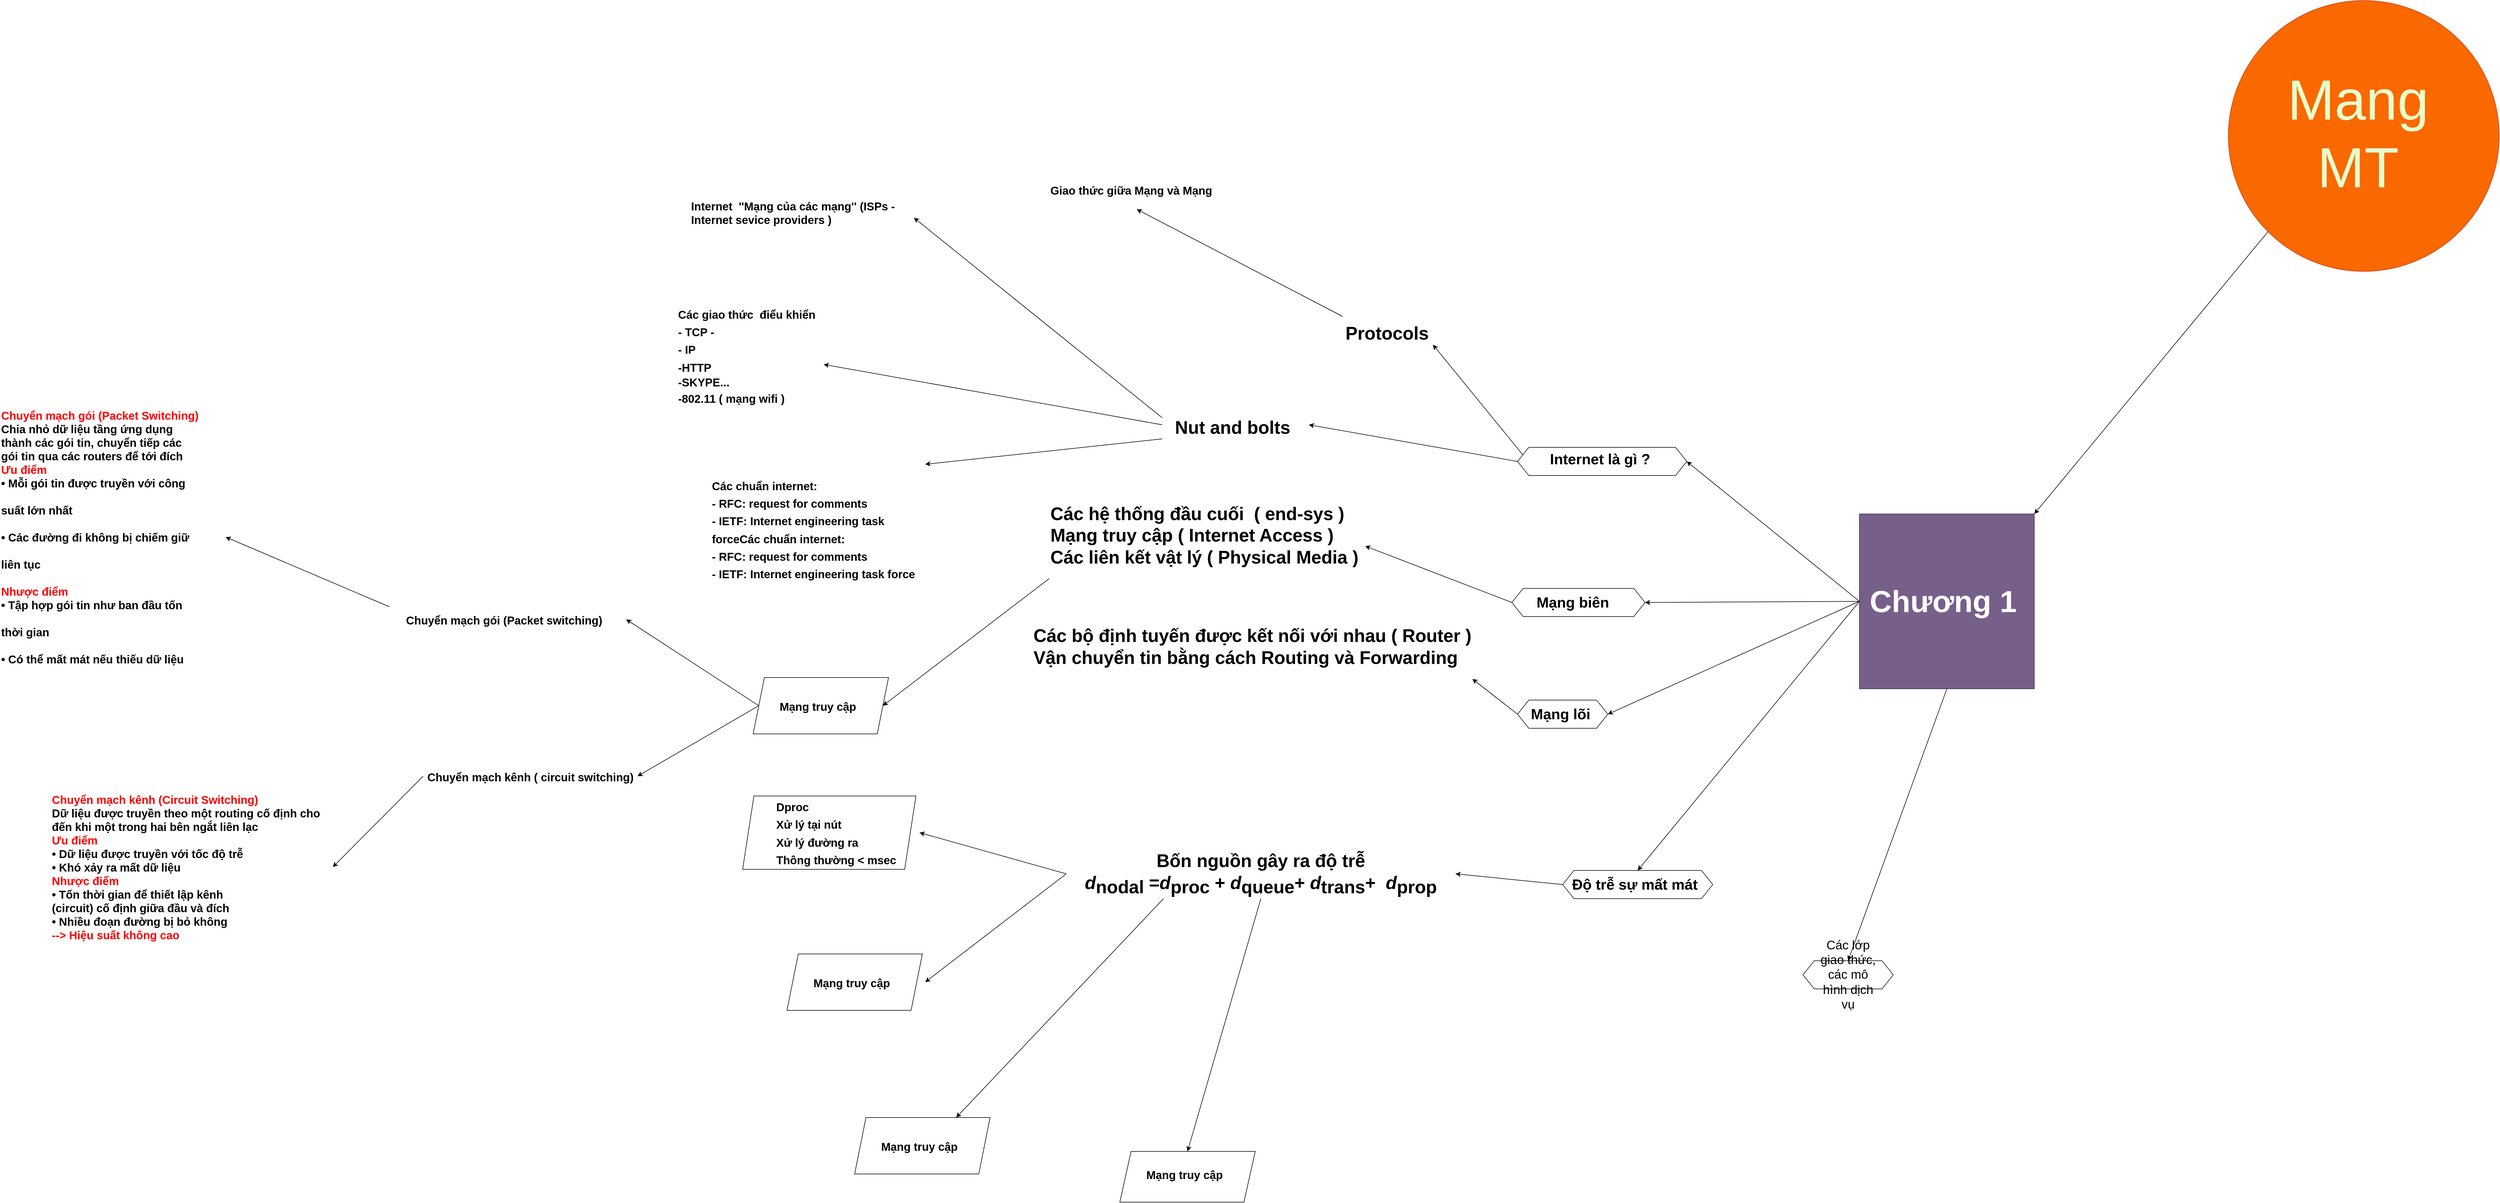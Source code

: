 <mxfile version="16.1.0" type="github">
  <diagram id="OCLmYliL-QsjUEEW-w4G" name="Page-1">
    <mxGraphModel dx="16888" dy="14814" grid="1" gridSize="10" guides="1" tooltips="1" connect="1" arrows="1" fold="1" page="1" pageScale="1" pageWidth="827" pageHeight="1169" math="0" shadow="0">
      <root>
        <mxCell id="0" />
        <mxCell id="1" parent="0" />
        <mxCell id="vn0Vrh5mU_HgXY0BwfP5-25" style="edgeStyle=none;rounded=0;orthogonalLoop=1;jettySize=auto;html=1;exitX=0;exitY=0.5;exitDx=0;exitDy=0;fontColor=#000000;entryX=1;entryY=0.5;entryDx=0;entryDy=0;" edge="1" parent="1" source="vn0Vrh5mU_HgXY0BwfP5-12" target="vn0Vrh5mU_HgXY0BwfP5-20">
          <mxGeometry relative="1" as="geometry">
            <mxPoint x="56.0" y="-5227.462" as="targetPoint" />
          </mxGeometry>
        </mxCell>
        <mxCell id="vn0Vrh5mU_HgXY0BwfP5-26" style="edgeStyle=none;rounded=0;orthogonalLoop=1;jettySize=auto;html=1;exitX=0;exitY=0.5;exitDx=0;exitDy=0;entryX=1;entryY=0.5;entryDx=0;entryDy=0;fontColor=#000000;" edge="1" parent="1" source="vn0Vrh5mU_HgXY0BwfP5-12" target="vn0Vrh5mU_HgXY0BwfP5-18">
          <mxGeometry relative="1" as="geometry" />
        </mxCell>
        <mxCell id="vn0Vrh5mU_HgXY0BwfP5-27" style="edgeStyle=none;rounded=0;orthogonalLoop=1;jettySize=auto;html=1;exitX=0;exitY=0.5;exitDx=0;exitDy=0;entryX=1;entryY=0.5;entryDx=0;entryDy=0;fontColor=#000000;" edge="1" parent="1" source="vn0Vrh5mU_HgXY0BwfP5-12" target="vn0Vrh5mU_HgXY0BwfP5-22">
          <mxGeometry relative="1" as="geometry" />
        </mxCell>
        <mxCell id="vn0Vrh5mU_HgXY0BwfP5-28" style="edgeStyle=none;rounded=0;orthogonalLoop=1;jettySize=auto;html=1;exitX=0;exitY=0.5;exitDx=0;exitDy=0;entryX=0.5;entryY=0;entryDx=0;entryDy=0;fontColor=#000000;" edge="1" parent="1" source="vn0Vrh5mU_HgXY0BwfP5-12" target="vn0Vrh5mU_HgXY0BwfP5-16">
          <mxGeometry relative="1" as="geometry" />
        </mxCell>
        <mxCell id="vn0Vrh5mU_HgXY0BwfP5-29" style="edgeStyle=none;rounded=0;orthogonalLoop=1;jettySize=auto;html=1;exitX=0.5;exitY=1;exitDx=0;exitDy=0;entryX=0.5;entryY=0;entryDx=0;entryDy=0;fontColor=#000000;" edge="1" parent="1" source="vn0Vrh5mU_HgXY0BwfP5-12" target="vn0Vrh5mU_HgXY0BwfP5-14">
          <mxGeometry relative="1" as="geometry" />
        </mxCell>
        <mxCell id="vn0Vrh5mU_HgXY0BwfP5-12" value="" style="whiteSpace=wrap;html=1;aspect=fixed;fontColor=#FFFFFF;fillColor=#76608a;strokeColor=#432D57;" vertex="1" parent="1">
          <mxGeometry x="126" y="-5380" width="310" height="310" as="geometry" />
        </mxCell>
        <mxCell id="vn0Vrh5mU_HgXY0BwfP5-13" value="&lt;font color=&quot;#ffffff&quot;&gt;Chương 1&lt;/font&gt;" style="text;html=1;strokeColor=none;fillColor=none;align=center;verticalAlign=middle;whiteSpace=wrap;rounded=0;fontColor=#000000;fontSize=54;fontStyle=1" vertex="1" parent="1">
          <mxGeometry x="120" y="-5260" width="309" height="70" as="geometry" />
        </mxCell>
        <mxCell id="vn0Vrh5mU_HgXY0BwfP5-14" value="" style="shape=hexagon;perimeter=hexagonPerimeter2;whiteSpace=wrap;html=1;fixedSize=1;fontColor=#000000;" vertex="1" parent="1">
          <mxGeometry x="26" y="-4588" width="160" height="50" as="geometry" />
        </mxCell>
        <mxCell id="vn0Vrh5mU_HgXY0BwfP5-15" value="Các lớp giao thức, các mô hình dịch vụ" style="text;html=1;strokeColor=none;fillColor=none;align=center;verticalAlign=middle;whiteSpace=wrap;rounded=0;fontColor=#000000;fontSize=22;" vertex="1" parent="1">
          <mxGeometry x="46" y="-4578" width="120" height="30" as="geometry" />
        </mxCell>
        <mxCell id="vn0Vrh5mU_HgXY0BwfP5-73" style="edgeStyle=none;rounded=0;orthogonalLoop=1;jettySize=auto;html=1;exitX=0;exitY=0.5;exitDx=0;exitDy=0;entryX=1;entryY=0.5;entryDx=0;entryDy=0;fontSize=100;fontColor=#FFFFFF;" edge="1" parent="1" source="vn0Vrh5mU_HgXY0BwfP5-16" target="vn0Vrh5mU_HgXY0BwfP5-72">
          <mxGeometry relative="1" as="geometry" />
        </mxCell>
        <mxCell id="vn0Vrh5mU_HgXY0BwfP5-16" value="" style="shape=hexagon;perimeter=hexagonPerimeter2;whiteSpace=wrap;html=1;fixedSize=1;fontColor=#000000;" vertex="1" parent="1">
          <mxGeometry x="-400" y="-4748" width="266" height="50" as="geometry" />
        </mxCell>
        <mxCell id="vn0Vrh5mU_HgXY0BwfP5-17" value="Độ trễ sự mất mát" style="text;html=1;strokeColor=none;fillColor=none;align=center;verticalAlign=middle;whiteSpace=wrap;rounded=0;fontColor=#000000;fontStyle=1;fontSize=26;" vertex="1" parent="1">
          <mxGeometry x="-390" y="-4738" width="236" height="30" as="geometry" />
        </mxCell>
        <mxCell id="vn0Vrh5mU_HgXY0BwfP5-18" value="" style="shape=hexagon;perimeter=hexagonPerimeter2;whiteSpace=wrap;html=1;fixedSize=1;fontColor=#000000;" vertex="1" parent="1">
          <mxGeometry x="-490" y="-5248" width="236" height="50" as="geometry" />
        </mxCell>
        <mxCell id="vn0Vrh5mU_HgXY0BwfP5-49" style="edgeStyle=none;rounded=0;orthogonalLoop=1;jettySize=auto;html=1;exitX=0;exitY=0.5;exitDx=0;exitDy=0;entryX=1;entryY=0.5;entryDx=0;entryDy=0;fontSize=32;fontColor=#000000;" edge="1" parent="1" source="vn0Vrh5mU_HgXY0BwfP5-19" target="vn0Vrh5mU_HgXY0BwfP5-48">
          <mxGeometry relative="1" as="geometry" />
        </mxCell>
        <mxCell id="vn0Vrh5mU_HgXY0BwfP5-19" value="Mạng biên" style="text;html=1;strokeColor=none;fillColor=none;align=center;verticalAlign=middle;whiteSpace=wrap;rounded=0;fontColor=#000000;fontStyle=1;fontSize=26;" vertex="1" parent="1">
          <mxGeometry x="-490" y="-5238" width="216" height="30" as="geometry" />
        </mxCell>
        <mxCell id="vn0Vrh5mU_HgXY0BwfP5-31" style="edgeStyle=none;rounded=0;orthogonalLoop=1;jettySize=auto;html=1;exitX=0;exitY=0.5;exitDx=0;exitDy=0;entryX=1;entryY=0.5;entryDx=0;entryDy=0;fontColor=#000000;" edge="1" parent="1" source="vn0Vrh5mU_HgXY0BwfP5-20" target="vn0Vrh5mU_HgXY0BwfP5-30">
          <mxGeometry relative="1" as="geometry" />
        </mxCell>
        <mxCell id="vn0Vrh5mU_HgXY0BwfP5-44" style="edgeStyle=none;rounded=0;orthogonalLoop=1;jettySize=auto;html=1;exitX=0;exitY=0.25;exitDx=0;exitDy=0;entryX=1;entryY=1;entryDx=0;entryDy=0;fontSize=26;fontColor=#000000;" edge="1" parent="1" source="vn0Vrh5mU_HgXY0BwfP5-20" target="vn0Vrh5mU_HgXY0BwfP5-42">
          <mxGeometry relative="1" as="geometry" />
        </mxCell>
        <mxCell id="vn0Vrh5mU_HgXY0BwfP5-20" value="" style="shape=hexagon;perimeter=hexagonPerimeter2;whiteSpace=wrap;html=1;fixedSize=1;fontColor=#000000;" vertex="1" parent="1">
          <mxGeometry x="-480" y="-5498" width="300" height="50" as="geometry" />
        </mxCell>
        <mxCell id="vn0Vrh5mU_HgXY0BwfP5-21" value="Internet là gì ?&amp;nbsp;" style="text;html=1;strokeColor=none;fillColor=none;align=center;verticalAlign=middle;whiteSpace=wrap;rounded=0;fontColor=#000000;fontStyle=1;fontSize=26;" vertex="1" parent="1">
          <mxGeometry x="-450" y="-5498" width="240" height="42" as="geometry" />
        </mxCell>
        <mxCell id="vn0Vrh5mU_HgXY0BwfP5-53" style="edgeStyle=none;rounded=0;orthogonalLoop=1;jettySize=auto;html=1;exitX=0;exitY=0.5;exitDx=0;exitDy=0;entryX=1;entryY=0.75;entryDx=0;entryDy=0;fontSize=32;fontColor=#000000;" edge="1" parent="1" source="vn0Vrh5mU_HgXY0BwfP5-22" target="vn0Vrh5mU_HgXY0BwfP5-51">
          <mxGeometry relative="1" as="geometry" />
        </mxCell>
        <mxCell id="vn0Vrh5mU_HgXY0BwfP5-22" value="" style="shape=hexagon;perimeter=hexagonPerimeter2;whiteSpace=wrap;html=1;fixedSize=1;fontColor=#000000;" vertex="1" parent="1">
          <mxGeometry x="-480" y="-5050" width="160" height="50" as="geometry" />
        </mxCell>
        <mxCell id="vn0Vrh5mU_HgXY0BwfP5-23" value="Mạng lõi&amp;nbsp;" style="text;html=1;strokeColor=none;fillColor=none;align=center;verticalAlign=middle;whiteSpace=wrap;rounded=0;fontColor=#000000;fontStyle=1;fontSize=26;" vertex="1" parent="1">
          <mxGeometry x="-460" y="-5040" width="120" height="30" as="geometry" />
        </mxCell>
        <mxCell id="vn0Vrh5mU_HgXY0BwfP5-35" style="edgeStyle=none;rounded=0;orthogonalLoop=1;jettySize=auto;html=1;exitX=0;exitY=0.25;exitDx=0;exitDy=0;entryX=1;entryY=0.5;entryDx=0;entryDy=0;fontSize=26;fontColor=#000000;" edge="1" parent="1" source="vn0Vrh5mU_HgXY0BwfP5-30" target="vn0Vrh5mU_HgXY0BwfP5-33">
          <mxGeometry relative="1" as="geometry" />
        </mxCell>
        <mxCell id="vn0Vrh5mU_HgXY0BwfP5-36" style="edgeStyle=none;rounded=0;orthogonalLoop=1;jettySize=auto;html=1;exitX=0;exitY=0.5;exitDx=0;exitDy=0;entryX=1;entryY=0.5;entryDx=0;entryDy=0;fontSize=26;fontColor=#000000;" edge="1" parent="1" source="vn0Vrh5mU_HgXY0BwfP5-30" target="vn0Vrh5mU_HgXY0BwfP5-34">
          <mxGeometry relative="1" as="geometry" />
        </mxCell>
        <mxCell id="vn0Vrh5mU_HgXY0BwfP5-39" style="edgeStyle=none;rounded=0;orthogonalLoop=1;jettySize=auto;html=1;exitX=0;exitY=1;exitDx=0;exitDy=0;entryX=1;entryY=0;entryDx=0;entryDy=0;fontSize=20;fontColor=#000000;" edge="1" parent="1" source="vn0Vrh5mU_HgXY0BwfP5-30" target="vn0Vrh5mU_HgXY0BwfP5-38">
          <mxGeometry relative="1" as="geometry" />
        </mxCell>
        <mxCell id="vn0Vrh5mU_HgXY0BwfP5-30" value="&lt;h1 style=&quot;font-size: 32px&quot;&gt;&lt;font style=&quot;font-size: 32px&quot;&gt;&amp;nbsp; Nut and bolts&lt;/font&gt;&lt;/h1&gt;&lt;p style=&quot;font-size: 32px&quot;&gt;&lt;font style=&quot;font-size: 32px&quot;&gt;.&lt;/font&gt;&lt;/p&gt;" style="text;html=1;strokeColor=none;fillColor=none;spacing=5;spacingTop=-20;whiteSpace=wrap;overflow=hidden;rounded=0;fontColor=#000000;" vertex="1" parent="1">
          <mxGeometry x="-1110" y="-5563" width="260" height="50" as="geometry" />
        </mxCell>
        <mxCell id="vn0Vrh5mU_HgXY0BwfP5-33" value="&lt;h1 style=&quot;font-size: 20px&quot;&gt;&lt;font style=&quot;font-size: 20px&quot;&gt;Internet&amp;nbsp; &#39;&#39;Mạng của các mạng&#39;&#39; (ISPs - Internet sevice providers )&lt;/font&gt;&lt;/h1&gt;&lt;div style=&quot;font-size: 20px&quot;&gt;&lt;br&gt;&lt;/div&gt;" style="text;html=1;strokeColor=none;fillColor=none;spacing=5;spacingTop=-20;whiteSpace=wrap;overflow=hidden;rounded=0;fontColor=#000000;" vertex="1" parent="1">
          <mxGeometry x="-1950" y="-5940" width="400" height="70" as="geometry" />
        </mxCell>
        <mxCell id="vn0Vrh5mU_HgXY0BwfP5-34" value="&lt;font style=&quot;font-size: 20px&quot;&gt;Các giao thức&amp;nbsp; điểu khiển&lt;br&gt;- TCP -&lt;br&gt;- IP&lt;br&gt;-HTTP&amp;nbsp;&lt;br&gt;&lt;/font&gt;&lt;div style=&quot;font-size: 20px&quot;&gt;&lt;span&gt;&lt;font style=&quot;font-size: 20px&quot;&gt;-SKYPE...&lt;/font&gt;&lt;/span&gt;&lt;/div&gt;&lt;font style=&quot;font-size: 20px&quot;&gt;-802.11 ( mạng wifi )&lt;br&gt;&amp;nbsp;&lt;/font&gt;" style="text;html=1;strokeColor=none;fillColor=none;align=left;verticalAlign=middle;whiteSpace=wrap;rounded=0;fontColor=#000000;fontStyle=1;fontSize=26;" vertex="1" parent="1">
          <mxGeometry x="-1970" y="-5760" width="260" height="230" as="geometry" />
        </mxCell>
        <mxCell id="vn0Vrh5mU_HgXY0BwfP5-38" value="&lt;font style=&quot;font-size: 20px&quot;&gt;Các chuẩn internet:&amp;nbsp;&lt;br&gt;- RFC: request for comments&lt;br&gt;- IETF: Internet engineering task forceCác chuẩn internet:&amp;nbsp;&lt;br&gt;- RFC: request for comments&lt;br&gt;- IETF: Internet engineering task force&lt;br&gt;&lt;/font&gt;" style="text;html=1;strokeColor=none;fillColor=none;align=left;verticalAlign=middle;whiteSpace=wrap;rounded=0;fontColor=#000000;fontStyle=1;fontSize=26;" vertex="1" parent="1">
          <mxGeometry x="-1910" y="-5468" width="380" height="230" as="geometry" />
        </mxCell>
        <mxCell id="vn0Vrh5mU_HgXY0BwfP5-45" style="edgeStyle=none;rounded=0;orthogonalLoop=1;jettySize=auto;html=1;exitX=0;exitY=0;exitDx=0;exitDy=0;entryX=0.5;entryY=1;entryDx=0;entryDy=0;fontSize=20;fontColor=#000000;" edge="1" parent="1" source="vn0Vrh5mU_HgXY0BwfP5-42" target="vn0Vrh5mU_HgXY0BwfP5-43">
          <mxGeometry relative="1" as="geometry" />
        </mxCell>
        <mxCell id="vn0Vrh5mU_HgXY0BwfP5-42" value="&lt;h1 style=&quot;font-size: 32px&quot;&gt;Protocols&amp;nbsp;&lt;/h1&gt;" style="text;html=1;strokeColor=none;fillColor=none;spacing=5;spacingTop=-20;whiteSpace=wrap;overflow=hidden;rounded=0;fontColor=#000000;" vertex="1" parent="1">
          <mxGeometry x="-790" y="-5730" width="160" height="50" as="geometry" />
        </mxCell>
        <mxCell id="vn0Vrh5mU_HgXY0BwfP5-43" value="&lt;font style=&quot;font-size: 20px&quot;&gt;Giao thức giữa Mạng và Mạng&amp;nbsp;&lt;br&gt;&lt;/font&gt;" style="text;html=1;strokeColor=none;fillColor=none;align=left;verticalAlign=middle;whiteSpace=wrap;rounded=0;fontColor=#000000;fontStyle=1;fontSize=26;" vertex="1" parent="1">
          <mxGeometry x="-1310" y="-5990" width="310" height="70" as="geometry" />
        </mxCell>
        <mxCell id="vn0Vrh5mU_HgXY0BwfP5-62" style="edgeStyle=none;rounded=0;orthogonalLoop=1;jettySize=auto;html=1;exitX=0;exitY=0.75;exitDx=0;exitDy=0;fontSize=22;fontColor=#000000;entryX=1;entryY=0.5;entryDx=0;entryDy=0;" edge="1" parent="1" source="vn0Vrh5mU_HgXY0BwfP5-48" target="vn0Vrh5mU_HgXY0BwfP5-58">
          <mxGeometry relative="1" as="geometry">
            <mxPoint x="-1680" y="-5070" as="targetPoint" />
          </mxGeometry>
        </mxCell>
        <mxCell id="vn0Vrh5mU_HgXY0BwfP5-48" value="&lt;font style=&quot;font-size: 32px&quot;&gt;Các hệ thống đầu cuối&amp;nbsp; ( end-sys )&lt;br&gt;Mạng truy cập ( Internet Access )&lt;br&gt;Các liên kết vật lý ( Physical Media )&lt;br&gt;&lt;br&gt;&lt;/font&gt;" style="text;html=1;strokeColor=none;fillColor=none;align=left;verticalAlign=middle;whiteSpace=wrap;rounded=0;fontColor=#000000;fontStyle=1;fontSize=26;" vertex="1" parent="1">
          <mxGeometry x="-1310" y="-5438" width="560" height="230" as="geometry" />
        </mxCell>
        <mxCell id="vn0Vrh5mU_HgXY0BwfP5-51" value="&lt;font style=&quot;font-size: 32px&quot;&gt;Các bộ định tuyến được kết nối với nhau ( Router )&lt;br&gt;Vận chuyển tin bằng cách Routing và Forwarding&lt;br&gt;&lt;/font&gt;" style="text;html=1;strokeColor=none;fillColor=none;align=left;verticalAlign=middle;whiteSpace=wrap;rounded=0;fontColor=#000000;fontStyle=1;fontSize=26;" vertex="1" parent="1">
          <mxGeometry x="-1340" y="-5260" width="780" height="230" as="geometry" />
        </mxCell>
        <mxCell id="vn0Vrh5mU_HgXY0BwfP5-66" style="edgeStyle=none;rounded=0;orthogonalLoop=1;jettySize=auto;html=1;exitX=0;exitY=0.25;exitDx=0;exitDy=0;entryX=1;entryY=0.5;entryDx=0;entryDy=0;fontSize=22;fontColor=#FF0000;" edge="1" parent="1" source="vn0Vrh5mU_HgXY0BwfP5-56" target="vn0Vrh5mU_HgXY0BwfP5-65">
          <mxGeometry relative="1" as="geometry" />
        </mxCell>
        <mxCell id="vn0Vrh5mU_HgXY0BwfP5-56" value="&lt;font style=&quot;font-size: 20px&quot;&gt;&amp;nbsp; &amp;nbsp; &amp;nbsp;Chuyển mạch gói (Packet switching)&lt;br&gt;&lt;/font&gt;" style="text;html=1;strokeColor=none;fillColor=none;align=left;verticalAlign=middle;whiteSpace=wrap;rounded=0;fontColor=#000000;fontStyle=1;fontSize=26;" vertex="1" parent="1">
          <mxGeometry x="-2480" y="-5238" width="420" height="90" as="geometry" />
        </mxCell>
        <mxCell id="vn0Vrh5mU_HgXY0BwfP5-68" style="edgeStyle=none;rounded=0;orthogonalLoop=1;jettySize=auto;html=1;exitX=0;exitY=0.5;exitDx=0;exitDy=0;entryX=1;entryY=0.5;entryDx=0;entryDy=0;fontSize=22;fontColor=#FF0000;" edge="1" parent="1" source="vn0Vrh5mU_HgXY0BwfP5-57" target="vn0Vrh5mU_HgXY0BwfP5-67">
          <mxGeometry relative="1" as="geometry" />
        </mxCell>
        <mxCell id="vn0Vrh5mU_HgXY0BwfP5-57" value="&lt;font style=&quot;font-size: 20px&quot;&gt;&amp;nbsp;Chuyển mạch kênh ( circuit switching)&lt;br&gt;&lt;/font&gt;" style="text;html=1;strokeColor=none;fillColor=none;align=left;verticalAlign=middle;whiteSpace=wrap;rounded=0;fontColor=#000000;fontStyle=1;fontSize=26;" vertex="1" parent="1">
          <mxGeometry x="-2420" y="-4960" width="380" height="90" as="geometry" />
        </mxCell>
        <mxCell id="vn0Vrh5mU_HgXY0BwfP5-61" value="" style="group" vertex="1" connectable="0" parent="1">
          <mxGeometry x="-1840" y="-5090" width="250" height="100" as="geometry" />
        </mxCell>
        <mxCell id="vn0Vrh5mU_HgXY0BwfP5-58" value="" style="shape=parallelogram;perimeter=parallelogramPerimeter;whiteSpace=wrap;html=1;fixedSize=1;fontSize=22;fontColor=#000000;" vertex="1" parent="vn0Vrh5mU_HgXY0BwfP5-61">
          <mxGeometry x="5" width="240" height="100" as="geometry" />
        </mxCell>
        <mxCell id="vn0Vrh5mU_HgXY0BwfP5-54" value="&lt;font style=&quot;font-size: 20px&quot;&gt;Mạng truy cập&amp;nbsp;&lt;br&gt;&lt;/font&gt;" style="text;html=1;strokeColor=none;fillColor=none;align=left;verticalAlign=middle;whiteSpace=wrap;rounded=0;fontColor=#000000;fontStyle=1;fontSize=26;" vertex="1" parent="vn0Vrh5mU_HgXY0BwfP5-61">
          <mxGeometry x="50" y="15" width="200" height="70" as="geometry" />
        </mxCell>
        <mxCell id="vn0Vrh5mU_HgXY0BwfP5-63" style="edgeStyle=none;rounded=0;orthogonalLoop=1;jettySize=auto;html=1;exitX=0;exitY=0.5;exitDx=0;exitDy=0;entryX=1;entryY=0.5;entryDx=0;entryDy=0;fontSize=22;fontColor=#000000;" edge="1" parent="1" source="vn0Vrh5mU_HgXY0BwfP5-58" target="vn0Vrh5mU_HgXY0BwfP5-56">
          <mxGeometry relative="1" as="geometry" />
        </mxCell>
        <mxCell id="vn0Vrh5mU_HgXY0BwfP5-64" style="edgeStyle=none;rounded=0;orthogonalLoop=1;jettySize=auto;html=1;exitX=0;exitY=0.5;exitDx=0;exitDy=0;entryX=1;entryY=0.5;entryDx=0;entryDy=0;fontSize=22;fontColor=#000000;" edge="1" parent="1" source="vn0Vrh5mU_HgXY0BwfP5-58" target="vn0Vrh5mU_HgXY0BwfP5-57">
          <mxGeometry relative="1" as="geometry" />
        </mxCell>
        <mxCell id="vn0Vrh5mU_HgXY0BwfP5-65" value="&lt;font style=&quot;font-size: 20px&quot;&gt;&lt;div&gt;&lt;font color=&quot;#ff0000&quot;&gt;Chuyển mạch gói (Packet Switching)&lt;/font&gt;&lt;/div&gt;&lt;div&gt;Chia nhỏ dữ liệu tầng ứng dụng&lt;/div&gt;&lt;div&gt;thành các gói tin, chuyển tiếp các&lt;/div&gt;&lt;div&gt;gói tin qua các routers để tới đích&lt;/div&gt;&lt;div&gt;&lt;font color=&quot;#ff0000&quot;&gt;Ưu điểm&lt;/font&gt;&lt;/div&gt;&lt;div&gt;• Mỗi gói tin được truyền với công&lt;/div&gt;&lt;div&gt;&lt;br&gt;&lt;/div&gt;&lt;div&gt;suất lớn nhất&lt;/div&gt;&lt;div&gt;&lt;br&gt;&lt;/div&gt;&lt;div&gt;• Các đường đi không bị chiếm giữ&lt;/div&gt;&lt;div&gt;&lt;br&gt;&lt;/div&gt;&lt;div&gt;liên tục&lt;/div&gt;&lt;div&gt;&lt;br&gt;&lt;/div&gt;&lt;div&gt;&lt;font color=&quot;#ff0000&quot;&gt;Nhược điểm&lt;/font&gt;&lt;/div&gt;&lt;div&gt;• Tập hợp gói tin như ban đầu tốn&lt;/div&gt;&lt;div&gt;&lt;br&gt;&lt;/div&gt;&lt;div&gt;thời gian&lt;/div&gt;&lt;div&gt;&lt;br&gt;&lt;/div&gt;&lt;div&gt;• Có thể mất mát nếu thiếu dữ liệu&lt;/div&gt;&lt;/font&gt;" style="text;html=1;strokeColor=none;fillColor=none;align=left;verticalAlign=middle;whiteSpace=wrap;rounded=0;fontColor=#000000;fontStyle=1;fontSize=26;" vertex="1" parent="1">
          <mxGeometry x="-3170" y="-5540" width="400" height="402" as="geometry" />
        </mxCell>
        <mxCell id="vn0Vrh5mU_HgXY0BwfP5-67" value="&lt;font style=&quot;font-size: 20px&quot;&gt;&lt;div&gt;&lt;font color=&quot;#ff0000&quot;&gt;Chuyển mạch kênh (Circuit&amp;nbsp;&lt;span&gt;Switching)&lt;/span&gt;&lt;/font&gt;&lt;/div&gt;&lt;div&gt;Dữ liệu được truyền theo một&amp;nbsp;&lt;span&gt;routing cố định cho đến khi một&amp;nbsp;&lt;/span&gt;&lt;span&gt;trong hai bên ngắt liên lạc&lt;/span&gt;&lt;/div&gt;&lt;div&gt;&lt;font color=&quot;#ff0000&quot;&gt;Ưu điểm&lt;/font&gt;&lt;/div&gt;&lt;div&gt;• Dữ liệu được truyền với tốc độ trễ&lt;/div&gt;&lt;div&gt;• Khó xảy ra mất dữ liệu&lt;/div&gt;&lt;div&gt;&lt;font color=&quot;#ff0000&quot;&gt;Nhược điểm&lt;/font&gt;&lt;/div&gt;&lt;div&gt;• Tốn thời gian để thiết lập kênh&lt;/div&gt;&lt;div&gt;(circuit) cố định giữa đầu và đích&lt;/div&gt;&lt;div&gt;• Nhiều đoạn đường bị bỏ không&lt;/div&gt;&lt;div&gt;&lt;font color=&quot;#ff0000&quot;&gt;--&amp;gt; Hiệu suất không cao&lt;/font&gt;&lt;/div&gt;&lt;/font&gt;" style="text;html=1;strokeColor=none;fillColor=none;align=left;verticalAlign=middle;whiteSpace=wrap;rounded=0;fontColor=#000000;fontStyle=1;fontSize=26;" vertex="1" parent="1">
          <mxGeometry x="-3080" y="-4890" width="500" height="272" as="geometry" />
        </mxCell>
        <mxCell id="vn0Vrh5mU_HgXY0BwfP5-69" value="" style="group" vertex="1" connectable="0" parent="1">
          <mxGeometry x="780" y="-6290" width="480" height="480" as="geometry" />
        </mxCell>
        <mxCell id="vn0Vrh5mU_HgXY0BwfP5-10" value="" style="ellipse;whiteSpace=wrap;html=1;aspect=fixed;fillColor=#fa6800;fontColor=#000000;strokeColor=#C73500;" vertex="1" parent="vn0Vrh5mU_HgXY0BwfP5-69">
          <mxGeometry width="480" height="480" as="geometry" />
        </mxCell>
        <mxCell id="vn0Vrh5mU_HgXY0BwfP5-11" value="Mang MT&lt;br style=&quot;font-size: 100px;&quot;&gt;" style="text;html=1;strokeColor=none;fillColor=none;align=center;verticalAlign=middle;whiteSpace=wrap;rounded=0;fontColor=#E6FFCC;fontSize=100;" vertex="1" parent="vn0Vrh5mU_HgXY0BwfP5-69">
          <mxGeometry x="145" y="220" width="170" height="30" as="geometry" />
        </mxCell>
        <mxCell id="vn0Vrh5mU_HgXY0BwfP5-71" style="edgeStyle=none;rounded=0;orthogonalLoop=1;jettySize=auto;html=1;exitX=0;exitY=1;exitDx=0;exitDy=0;entryX=1;entryY=0;entryDx=0;entryDy=0;fontSize=100;fontColor=#FFFFFF;" edge="1" parent="1" source="vn0Vrh5mU_HgXY0BwfP5-10" target="vn0Vrh5mU_HgXY0BwfP5-12">
          <mxGeometry relative="1" as="geometry" />
        </mxCell>
        <mxCell id="vn0Vrh5mU_HgXY0BwfP5-86" style="edgeStyle=none;rounded=0;orthogonalLoop=1;jettySize=auto;html=1;exitX=0;exitY=0.5;exitDx=0;exitDy=0;entryX=1;entryY=0.5;entryDx=0;entryDy=0;fontSize=100;fontColor=#FFFFFF;" edge="1" parent="1" source="vn0Vrh5mU_HgXY0BwfP5-72" target="vn0Vrh5mU_HgXY0BwfP5-76">
          <mxGeometry relative="1" as="geometry" />
        </mxCell>
        <mxCell id="vn0Vrh5mU_HgXY0BwfP5-87" style="edgeStyle=none;rounded=0;orthogonalLoop=1;jettySize=auto;html=1;exitX=0;exitY=0.5;exitDx=0;exitDy=0;entryX=1;entryY=0.5;entryDx=0;entryDy=0;fontSize=100;fontColor=#FFFFFF;" edge="1" parent="1" source="vn0Vrh5mU_HgXY0BwfP5-72" target="vn0Vrh5mU_HgXY0BwfP5-82">
          <mxGeometry relative="1" as="geometry" />
        </mxCell>
        <mxCell id="vn0Vrh5mU_HgXY0BwfP5-88" style="edgeStyle=none;rounded=0;orthogonalLoop=1;jettySize=auto;html=1;exitX=0.25;exitY=1;exitDx=0;exitDy=0;entryX=0.75;entryY=0;entryDx=0;entryDy=0;fontSize=100;fontColor=#FFFFFF;" edge="1" parent="1" source="vn0Vrh5mU_HgXY0BwfP5-72" target="vn0Vrh5mU_HgXY0BwfP5-78">
          <mxGeometry relative="1" as="geometry" />
        </mxCell>
        <mxCell id="vn0Vrh5mU_HgXY0BwfP5-89" style="edgeStyle=none;rounded=0;orthogonalLoop=1;jettySize=auto;html=1;exitX=0.5;exitY=1;exitDx=0;exitDy=0;entryX=0.5;entryY=0;entryDx=0;entryDy=0;fontSize=100;fontColor=#FFFFFF;" edge="1" parent="1" source="vn0Vrh5mU_HgXY0BwfP5-72" target="vn0Vrh5mU_HgXY0BwfP5-84">
          <mxGeometry relative="1" as="geometry" />
        </mxCell>
        <mxCell id="vn0Vrh5mU_HgXY0BwfP5-72" value="&lt;font style=&quot;font-size: 32px&quot;&gt;Bốn nguồn gây ra độ trễ&lt;br&gt;&lt;p style=&quot;margin-top: 0pt ; margin-bottom: 0pt ; text-align: left ; direction: ltr ; unicode-bidi: embed ; vertical-align: baseline&quot;&gt;&lt;span style=&quot;font-size: 24pt ; font-family: &amp;#34;arial&amp;#34; ; font-style: italic&quot;&gt;d&lt;/span&gt;&lt;span style=&quot;font-size: 24pt ; font-family: &amp;#34;arial&amp;#34; ; vertical-align: sub&quot;&gt;nodal&amp;nbsp;&lt;/span&gt;&lt;span style=&quot;font-size: 24pt ; font-family: &amp;#34;arial&amp;#34;&quot;&gt;=&lt;/span&gt;&lt;span style=&quot;font-size: 24pt ; font-family: &amp;#34;arial&amp;#34; ; font-style: italic&quot;&gt;d&lt;/span&gt;&lt;span style=&quot;font-size: 24pt ; font-family: &amp;#34;arial&amp;#34; ; vertical-align: sub&quot;&gt;proc&amp;nbsp;&lt;/span&gt;&lt;span style=&quot;font-size: 24pt ; font-family: &amp;#34;arial&amp;#34;&quot;&gt;+&amp;nbsp;&lt;/span&gt;&lt;span style=&quot;font-size: 24pt ; font-family: &amp;#34;arial&amp;#34; ; font-style: italic&quot;&gt;d&lt;/span&gt;&lt;span style=&quot;font-size: 24pt ; font-family: &amp;#34;arial&amp;#34; ; vertical-align: sub&quot;&gt;queue&lt;/span&gt;&lt;span style=&quot;font-size: 24pt ; font-family: &amp;#34;arial&amp;#34;&quot;&gt;+ &lt;/span&gt;&lt;span style=&quot;font-size: 24pt ; font-family: &amp;#34;arial&amp;#34; ; font-style: italic&quot;&gt;d&lt;/span&gt;&lt;span style=&quot;font-size: 24pt ; font-family: &amp;#34;arial&amp;#34; ; vertical-align: sub&quot;&gt;trans&lt;/span&gt;&lt;span style=&quot;font-size: 24pt ; font-family: &amp;#34;arial&amp;#34;&quot;&gt;+&amp;nbsp; &lt;/span&gt;&lt;span style=&quot;font-size: 24pt ; font-family: &amp;#34;arial&amp;#34; ; font-style: italic&quot;&gt;d&lt;/span&gt;&lt;span style=&quot;font-size: 24pt ; font-family: &amp;#34;arial&amp;#34; ; vertical-align: sub&quot;&gt;prop&lt;/span&gt;&lt;/p&gt;&lt;/font&gt;" style="text;html=1;strokeColor=none;fillColor=none;align=center;verticalAlign=middle;whiteSpace=wrap;rounded=0;fontColor=#000000;fontStyle=1;fontSize=26;" vertex="1" parent="1">
          <mxGeometry x="-1280" y="-4786" width="690" height="88" as="geometry" />
        </mxCell>
        <mxCell id="vn0Vrh5mU_HgXY0BwfP5-74" value="" style="group" vertex="1" connectable="0" parent="1">
          <mxGeometry x="-1860" y="-4880" width="320" height="130" as="geometry" />
        </mxCell>
        <mxCell id="vn0Vrh5mU_HgXY0BwfP5-75" value="" style="shape=parallelogram;perimeter=parallelogramPerimeter;whiteSpace=wrap;html=1;fixedSize=1;fontSize=22;fontColor=#000000;" vertex="1" parent="vn0Vrh5mU_HgXY0BwfP5-74">
          <mxGeometry x="6.4" width="307.2" height="130" as="geometry" />
        </mxCell>
        <mxCell id="vn0Vrh5mU_HgXY0BwfP5-76" value="&lt;font style=&quot;font-size: 20px&quot;&gt;Dproc&lt;br&gt;Xử lý tại nút&lt;br&gt;Xử lý đường ra&lt;br&gt;Thông thường &amp;lt; msec&lt;br&gt;&lt;/font&gt;" style="text;html=1;strokeColor=none;fillColor=none;align=left;verticalAlign=middle;whiteSpace=wrap;rounded=0;fontColor=#000000;fontStyle=1;fontSize=26;" vertex="1" parent="vn0Vrh5mU_HgXY0BwfP5-74">
          <mxGeometry x="64" y="19.5" width="256" height="91" as="geometry" />
        </mxCell>
        <mxCell id="vn0Vrh5mU_HgXY0BwfP5-77" value="" style="group" vertex="1" connectable="0" parent="1">
          <mxGeometry x="-1660" y="-4310" width="250" height="100" as="geometry" />
        </mxCell>
        <mxCell id="vn0Vrh5mU_HgXY0BwfP5-78" value="" style="shape=parallelogram;perimeter=parallelogramPerimeter;whiteSpace=wrap;html=1;fixedSize=1;fontSize=22;fontColor=#000000;" vertex="1" parent="vn0Vrh5mU_HgXY0BwfP5-77">
          <mxGeometry x="5" width="240" height="100" as="geometry" />
        </mxCell>
        <mxCell id="vn0Vrh5mU_HgXY0BwfP5-79" value="&lt;font style=&quot;font-size: 20px&quot;&gt;Mạng truy cập&amp;nbsp;&lt;br&gt;&lt;/font&gt;" style="text;html=1;strokeColor=none;fillColor=none;align=left;verticalAlign=middle;whiteSpace=wrap;rounded=0;fontColor=#000000;fontStyle=1;fontSize=26;" vertex="1" parent="vn0Vrh5mU_HgXY0BwfP5-77">
          <mxGeometry x="50" y="15" width="200" height="70" as="geometry" />
        </mxCell>
        <mxCell id="vn0Vrh5mU_HgXY0BwfP5-80" value="" style="group" vertex="1" connectable="0" parent="1">
          <mxGeometry x="-1780" y="-4600" width="250" height="100" as="geometry" />
        </mxCell>
        <mxCell id="vn0Vrh5mU_HgXY0BwfP5-81" value="" style="shape=parallelogram;perimeter=parallelogramPerimeter;whiteSpace=wrap;html=1;fixedSize=1;fontSize=22;fontColor=#000000;" vertex="1" parent="vn0Vrh5mU_HgXY0BwfP5-80">
          <mxGeometry x="5" width="240" height="100" as="geometry" />
        </mxCell>
        <mxCell id="vn0Vrh5mU_HgXY0BwfP5-82" value="&lt;font style=&quot;font-size: 20px&quot;&gt;Mạng truy cập&amp;nbsp;&lt;br&gt;&lt;/font&gt;" style="text;html=1;strokeColor=none;fillColor=none;align=left;verticalAlign=middle;whiteSpace=wrap;rounded=0;fontColor=#000000;fontStyle=1;fontSize=26;" vertex="1" parent="vn0Vrh5mU_HgXY0BwfP5-80">
          <mxGeometry x="50" y="15" width="200" height="70" as="geometry" />
        </mxCell>
        <mxCell id="vn0Vrh5mU_HgXY0BwfP5-83" value="" style="group" vertex="1" connectable="0" parent="1">
          <mxGeometry x="-1190" y="-4260" width="250" height="100" as="geometry" />
        </mxCell>
        <mxCell id="vn0Vrh5mU_HgXY0BwfP5-84" value="" style="shape=parallelogram;perimeter=parallelogramPerimeter;whiteSpace=wrap;html=1;fixedSize=1;fontSize=22;fontColor=#000000;" vertex="1" parent="vn0Vrh5mU_HgXY0BwfP5-83">
          <mxGeometry x="5" y="10" width="240" height="90" as="geometry" />
        </mxCell>
        <mxCell id="vn0Vrh5mU_HgXY0BwfP5-85" value="&lt;font style=&quot;font-size: 20px&quot;&gt;Mạng truy cập&amp;nbsp;&lt;br&gt;&lt;/font&gt;" style="text;html=1;strokeColor=none;fillColor=none;align=left;verticalAlign=middle;whiteSpace=wrap;rounded=0;fontColor=#000000;fontStyle=1;fontSize=26;" vertex="1" parent="vn0Vrh5mU_HgXY0BwfP5-83">
          <mxGeometry x="50" y="15" width="200" height="70" as="geometry" />
        </mxCell>
      </root>
    </mxGraphModel>
  </diagram>
</mxfile>
